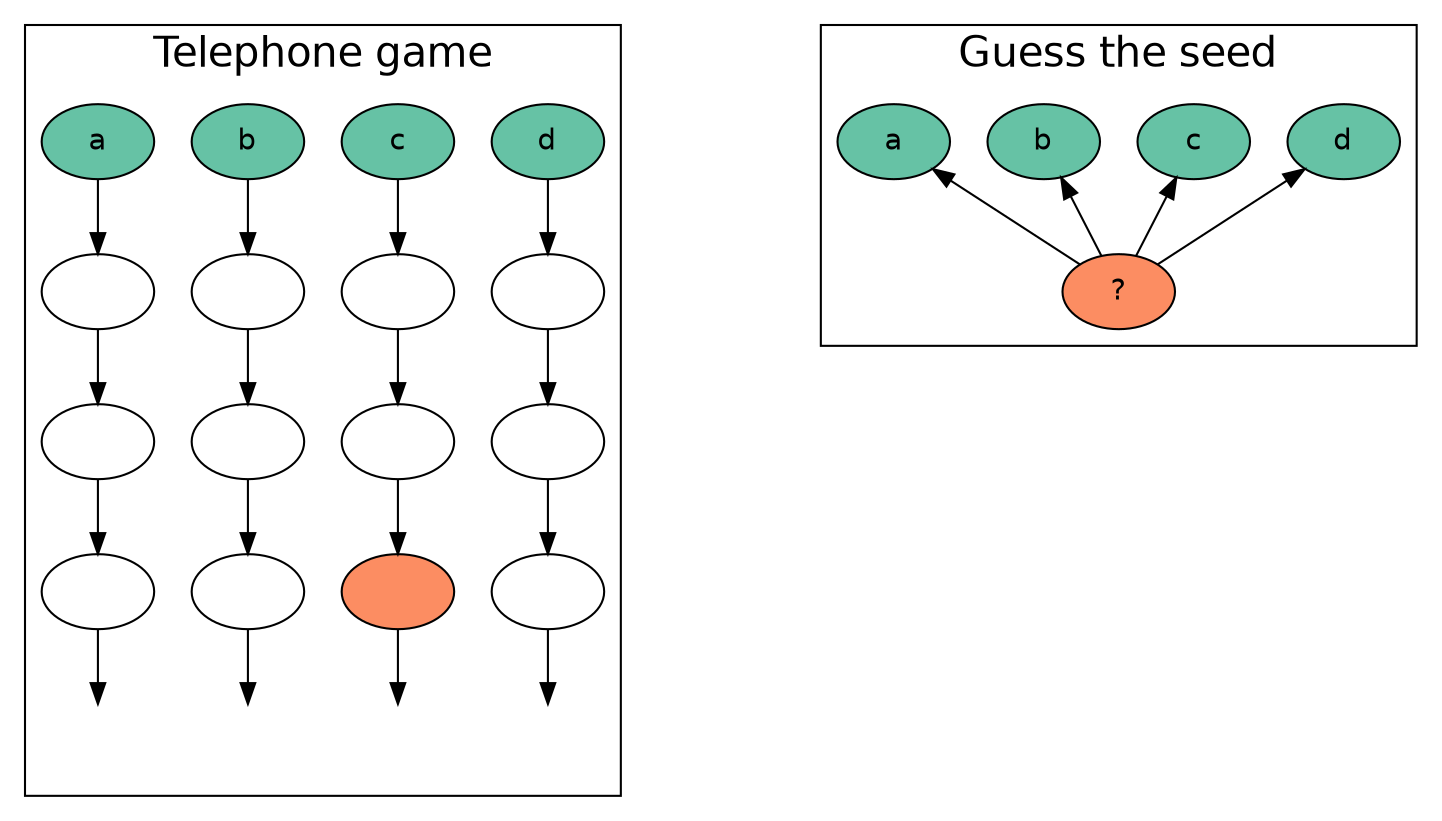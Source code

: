 digraph G {
  graph[fontname="helvetica"; fontsize=20];
  node[fontname="helvetica"];

  subgraph cluster0{
    label = "Telephone game"
    d -> d1 -> d2 -> d3 -> d4;
    c -> c1 -> c2 -> c3 -> c4;
    b -> b1 -> b2 -> b3 -> b4;
    a -> a1 -> a2 -> a3 -> a4;

    a[style="filled", fillcolor="#66c2a5"];
    b[style="filled", fillcolor="#66c2a5"];
    c[style="filled", fillcolor="#66c2a5"];
    d[style="filled", fillcolor="#66c2a5"];

    a1[label=""];
    a2[label=""];
    a3[label=""];

    b1[label=""];
    b2[label=""];
    b3[label=""];

    c1[label=""];
    c2[label=""];
    c3[label="", style="filled", fillcolor="#fc8d62"];

    d1[label=""];
    d2[label=""];
    d3[label=""];

    a4[style=invis];
    b4[style=invis];
    c4[style=invis];
    d4[style=invis];
  }

  gutter[style=invis];

  subgraph cluster1{
    label = "Guess the seed"
    choice_d[label="d"];
    choice_c[label="c"];
    choice_b[label="b"];
    choice_a[label="a"];

    {choice_a, choice_b, choice_c, choice_d} -> question[dir=back];

    choice_a[style="filled", fillcolor="#66c2a5"];
    choice_b[style="filled", fillcolor="#66c2a5"];
    choice_c[style="filled", fillcolor="#66c2a5"];
    choice_d[style="filled", fillcolor="#66c2a5"];

    question[label="?", style="filled", fillcolor="#fc8d62"];
  }

}